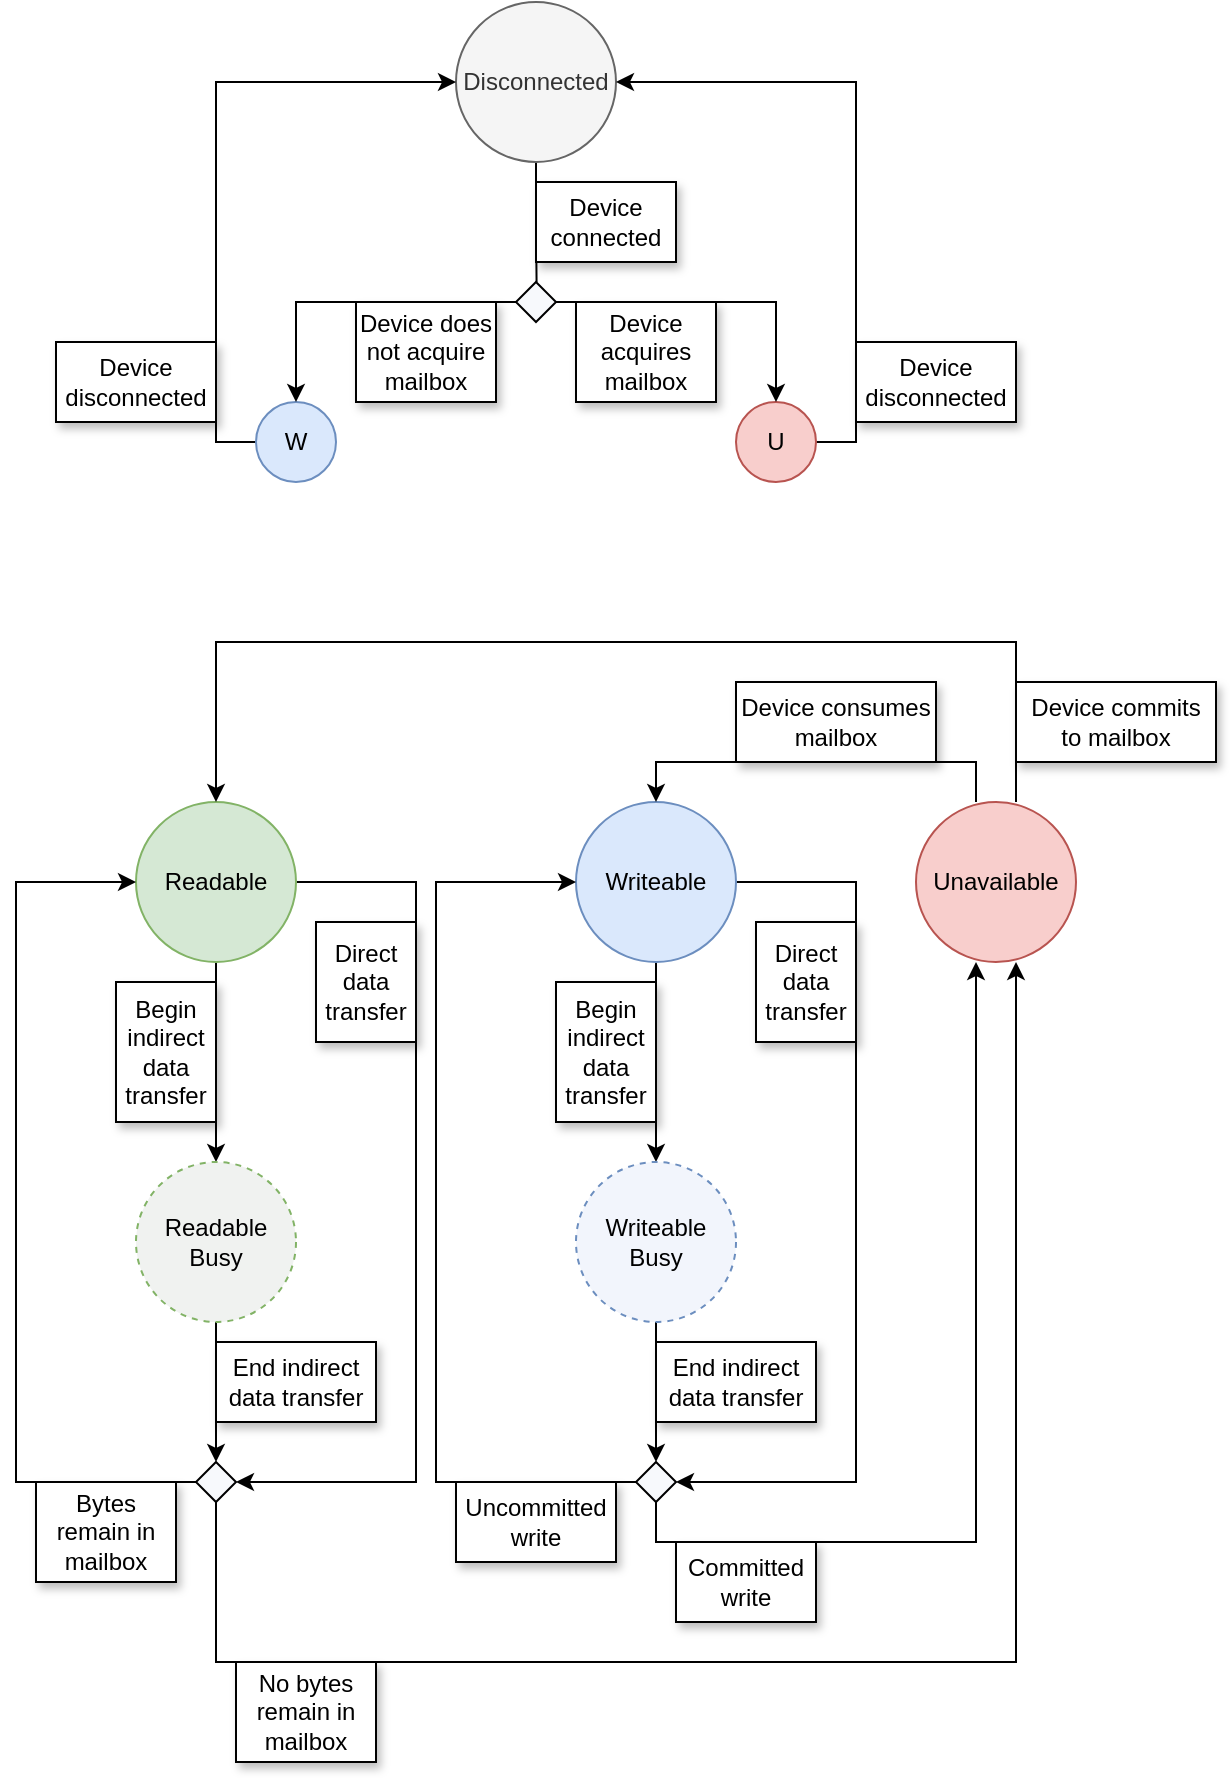 <mxfile version="15.8.6" type="device"><diagram id="HUJL6-z4i3BZxy1KPLvk" name="Page-1"><mxGraphModel dx="1718" dy="2064" grid="1" gridSize="10" guides="1" tooltips="1" connect="1" arrows="1" fold="1" page="1" pageScale="1" pageWidth="827" pageHeight="1169" math="0" shadow="0"><root><mxCell id="0"/><mxCell id="1" parent="0"/><mxCell id="4Bs9MA-83PHo5vFoCtsm-41" style="edgeStyle=orthogonalEdgeStyle;rounded=0;orthogonalLoop=1;jettySize=auto;html=1;exitX=0.5;exitY=1;exitDx=0;exitDy=0;entryX=0.5;entryY=0;entryDx=0;entryDy=0;endArrow=classic;endFill=1;" edge="1" parent="1" source="n9dDROVTC_NZdTjwTWoX-2" target="n9dDROVTC_NZdTjwTWoX-8"><mxGeometry relative="1" as="geometry"/></mxCell><mxCell id="4Bs9MA-83PHo5vFoCtsm-61" style="edgeStyle=orthogonalEdgeStyle;rounded=0;orthogonalLoop=1;jettySize=auto;html=1;exitX=1;exitY=0.5;exitDx=0;exitDy=0;entryX=1;entryY=0.5;entryDx=0;entryDy=0;endArrow=classic;endFill=1;" edge="1" parent="1" source="n9dDROVTC_NZdTjwTWoX-2" target="4Bs9MA-83PHo5vFoCtsm-50"><mxGeometry relative="1" as="geometry"><Array as="points"><mxPoint x="260" y="400"/><mxPoint x="260" y="700"/></Array></mxGeometry></mxCell><mxCell id="n9dDROVTC_NZdTjwTWoX-2" value="Readable" style="ellipse;whiteSpace=wrap;html=1;aspect=fixed;fillColor=#d5e8d4;strokeColor=#82b366;" parent="1" vertex="1"><mxGeometry x="120" y="360" width="80" height="80" as="geometry"/></mxCell><mxCell id="4Bs9MA-83PHo5vFoCtsm-43" style="edgeStyle=orthogonalEdgeStyle;rounded=0;orthogonalLoop=1;jettySize=auto;html=1;exitX=0.5;exitY=1;exitDx=0;exitDy=0;entryX=0.5;entryY=0;entryDx=0;entryDy=0;endArrow=classic;endFill=1;" edge="1" parent="1" source="n9dDROVTC_NZdTjwTWoX-3" target="n9dDROVTC_NZdTjwTWoX-9"><mxGeometry relative="1" as="geometry"/></mxCell><mxCell id="4Bs9MA-83PHo5vFoCtsm-57" style="edgeStyle=orthogonalEdgeStyle;rounded=0;orthogonalLoop=1;jettySize=auto;html=1;exitX=1;exitY=0.5;exitDx=0;exitDy=0;endArrow=classic;endFill=1;entryX=1;entryY=0.5;entryDx=0;entryDy=0;" edge="1" parent="1" source="n9dDROVTC_NZdTjwTWoX-3" target="4Bs9MA-83PHo5vFoCtsm-51"><mxGeometry relative="1" as="geometry"><mxPoint x="380" y="690" as="targetPoint"/><Array as="points"><mxPoint x="480" y="400"/><mxPoint x="480" y="700"/></Array></mxGeometry></mxCell><mxCell id="n9dDROVTC_NZdTjwTWoX-3" value="Writeable" style="ellipse;whiteSpace=wrap;html=1;aspect=fixed;fillColor=#dae8fc;strokeColor=#6c8ebf;" parent="1" vertex="1"><mxGeometry x="340" y="360" width="80" height="80" as="geometry"/></mxCell><mxCell id="n9dDROVTC_NZdTjwTWoX-22" style="edgeStyle=orthogonalEdgeStyle;rounded=0;orthogonalLoop=1;jettySize=auto;html=1;endArrow=classic;endFill=1;entryX=0.5;entryY=0;entryDx=0;entryDy=0;" parent="1" target="n9dDROVTC_NZdTjwTWoX-2" edge="1"><mxGeometry relative="1" as="geometry"><mxPoint x="160" y="320" as="targetPoint"/><mxPoint x="560" y="360" as="sourcePoint"/><Array as="points"><mxPoint x="560" y="280"/><mxPoint x="160" y="280"/></Array></mxGeometry></mxCell><mxCell id="n9dDROVTC_NZdTjwTWoX-4" value="Unavailable" style="ellipse;whiteSpace=wrap;html=1;aspect=fixed;fillColor=#f8cecc;strokeColor=#b85450;" parent="1" vertex="1"><mxGeometry x="510" y="360" width="80" height="80" as="geometry"/></mxCell><mxCell id="4Bs9MA-83PHo5vFoCtsm-59" style="edgeStyle=orthogonalEdgeStyle;rounded=0;orthogonalLoop=1;jettySize=auto;html=1;exitX=0.5;exitY=1;exitDx=0;exitDy=0;entryX=0.5;entryY=0;entryDx=0;entryDy=0;endArrow=classic;endFill=1;" edge="1" parent="1" source="n9dDROVTC_NZdTjwTWoX-8" target="4Bs9MA-83PHo5vFoCtsm-50"><mxGeometry relative="1" as="geometry"/></mxCell><mxCell id="n9dDROVTC_NZdTjwTWoX-8" value="Readable Busy" style="ellipse;whiteSpace=wrap;html=1;aspect=fixed;dashed=1;fillColor=#F0F2F0;strokeColor=#82b366;" parent="1" vertex="1"><mxGeometry x="120" y="540" width="80" height="80" as="geometry"/></mxCell><mxCell id="4Bs9MA-83PHo5vFoCtsm-65" style="edgeStyle=orthogonalEdgeStyle;rounded=0;orthogonalLoop=1;jettySize=auto;html=1;exitX=0.5;exitY=1;exitDx=0;exitDy=0;entryX=0.5;entryY=0;entryDx=0;entryDy=0;endArrow=classic;endFill=1;" edge="1" parent="1" source="n9dDROVTC_NZdTjwTWoX-9" target="4Bs9MA-83PHo5vFoCtsm-51"><mxGeometry relative="1" as="geometry"/></mxCell><mxCell id="n9dDROVTC_NZdTjwTWoX-9" value="Writeable Busy" style="ellipse;whiteSpace=wrap;html=1;aspect=fixed;dashed=1;fillColor=#F2F5FC;strokeColor=#6c8ebf;" parent="1" vertex="1"><mxGeometry x="340" y="540" width="80" height="80" as="geometry"/></mxCell><mxCell id="n9dDROVTC_NZdTjwTWoX-61" style="edgeStyle=orthogonalEdgeStyle;rounded=0;orthogonalLoop=1;jettySize=auto;html=1;exitX=0.5;exitY=1;exitDx=0;exitDy=0;endArrow=none;endFill=0;" parent="1" source="n9dDROVTC_NZdTjwTWoX-44" edge="1"><mxGeometry relative="1" as="geometry"><mxPoint x="320.286" y="100" as="targetPoint"/></mxGeometry></mxCell><mxCell id="n9dDROVTC_NZdTjwTWoX-44" value="Disconnected" style="ellipse;whiteSpace=wrap;html=1;aspect=fixed;fillColor=#f5f5f5;fontColor=#333333;strokeColor=#666666;" parent="1" vertex="1"><mxGeometry x="280" y="-40" width="80" height="80" as="geometry"/></mxCell><mxCell id="4Bs9MA-83PHo5vFoCtsm-78" style="edgeStyle=orthogonalEdgeStyle;rounded=0;orthogonalLoop=1;jettySize=auto;html=1;exitX=0;exitY=0.5;exitDx=0;exitDy=0;entryX=0;entryY=0.5;entryDx=0;entryDy=0;endArrow=classic;endFill=1;" edge="1" parent="1" source="n9dDROVTC_NZdTjwTWoX-68" target="n9dDROVTC_NZdTjwTWoX-44"><mxGeometry relative="1" as="geometry"/></mxCell><mxCell id="n9dDROVTC_NZdTjwTWoX-68" value="W" style="ellipse;whiteSpace=wrap;html=1;aspect=fixed;fillColor=#dae8fc;strokeColor=#6c8ebf;" parent="1" vertex="1"><mxGeometry x="180" y="160" width="40" height="40" as="geometry"/></mxCell><mxCell id="4Bs9MA-83PHo5vFoCtsm-79" style="edgeStyle=orthogonalEdgeStyle;rounded=0;orthogonalLoop=1;jettySize=auto;html=1;exitX=1;exitY=0.5;exitDx=0;exitDy=0;entryX=1;entryY=0.5;entryDx=0;entryDy=0;endArrow=classic;endFill=1;" edge="1" parent="1" source="n9dDROVTC_NZdTjwTWoX-69" target="n9dDROVTC_NZdTjwTWoX-44"><mxGeometry relative="1" as="geometry"/></mxCell><mxCell id="n9dDROVTC_NZdTjwTWoX-69" value="U" style="ellipse;whiteSpace=wrap;html=1;aspect=fixed;fillColor=#f8cecc;strokeColor=#b85450;" parent="1" vertex="1"><mxGeometry x="420" y="160" width="40" height="40" as="geometry"/></mxCell><mxCell id="4Bs9MA-83PHo5vFoCtsm-6" value="&lt;div&gt;Begin&lt;/div&gt;&lt;div&gt;indirect&lt;/div&gt;&lt;div&gt;data&lt;/div&gt;&lt;div&gt;transfer&lt;br&gt;&lt;/div&gt;" style="rounded=0;whiteSpace=wrap;html=1;shadow=1;" vertex="1" parent="1"><mxGeometry x="330" y="450" width="50" height="70" as="geometry"/></mxCell><mxCell id="4Bs9MA-83PHo5vFoCtsm-76" style="edgeStyle=orthogonalEdgeStyle;rounded=0;orthogonalLoop=1;jettySize=auto;html=1;exitX=0;exitY=0.5;exitDx=0;exitDy=0;entryX=0.5;entryY=0;entryDx=0;entryDy=0;endArrow=classic;endFill=1;" edge="1" parent="1" source="4Bs9MA-83PHo5vFoCtsm-36" target="n9dDROVTC_NZdTjwTWoX-68"><mxGeometry relative="1" as="geometry"/></mxCell><mxCell id="4Bs9MA-83PHo5vFoCtsm-77" style="edgeStyle=orthogonalEdgeStyle;rounded=0;orthogonalLoop=1;jettySize=auto;html=1;exitX=1;exitY=0.5;exitDx=0;exitDy=0;entryX=0.5;entryY=0;entryDx=0;entryDy=0;endArrow=classic;endFill=1;" edge="1" parent="1" source="4Bs9MA-83PHo5vFoCtsm-36" target="n9dDROVTC_NZdTjwTWoX-69"><mxGeometry relative="1" as="geometry"/></mxCell><mxCell id="4Bs9MA-83PHo5vFoCtsm-36" value="" style="rhombus;whiteSpace=wrap;html=1;fillColor=#F7F9FC;" vertex="1" parent="1"><mxGeometry x="310" y="100" width="20" height="20" as="geometry"/></mxCell><mxCell id="4Bs9MA-83PHo5vFoCtsm-38" value="" style="endArrow=classic;html=1;rounded=0;entryX=0.5;entryY=0;entryDx=0;entryDy=0;" edge="1" parent="1" target="n9dDROVTC_NZdTjwTWoX-3"><mxGeometry width="50" height="50" relative="1" as="geometry"><mxPoint x="540" y="360" as="sourcePoint"/><mxPoint x="460" y="330" as="targetPoint"/><Array as="points"><mxPoint x="540" y="340"/><mxPoint x="380" y="340"/></Array></mxGeometry></mxCell><mxCell id="4Bs9MA-83PHo5vFoCtsm-39" value="&lt;div&gt;Device commits&lt;/div&gt;&lt;div&gt;to mailbox&lt;br&gt;&lt;/div&gt;" style="rounded=0;whiteSpace=wrap;html=1;shadow=1;" vertex="1" parent="1"><mxGeometry x="560" y="300" width="100" height="40" as="geometry"/></mxCell><mxCell id="4Bs9MA-83PHo5vFoCtsm-40" value="&lt;div&gt;Device consumes&lt;/div&gt;&lt;div&gt;mailbox&lt;br&gt;&lt;/div&gt;" style="rounded=0;whiteSpace=wrap;html=1;shadow=1;" vertex="1" parent="1"><mxGeometry x="420" y="300" width="100" height="40" as="geometry"/></mxCell><mxCell id="4Bs9MA-83PHo5vFoCtsm-44" value="&lt;div&gt;Begin&lt;/div&gt;&lt;div&gt;indirect&lt;/div&gt;&lt;div&gt;data&lt;/div&gt;&lt;div&gt;transfer&lt;br&gt;&lt;/div&gt;" style="rounded=0;whiteSpace=wrap;html=1;shadow=1;" vertex="1" parent="1"><mxGeometry x="110" y="450" width="50" height="70" as="geometry"/></mxCell><mxCell id="4Bs9MA-83PHo5vFoCtsm-47" value="&lt;div&gt;End indirect&lt;/div&gt;&lt;div&gt;data transfer&lt;br&gt;&lt;/div&gt;" style="rounded=0;whiteSpace=wrap;html=1;shadow=1;" vertex="1" parent="1"><mxGeometry x="160" y="630" width="80" height="40" as="geometry"/></mxCell><mxCell id="4Bs9MA-83PHo5vFoCtsm-49" value="&lt;div&gt;End indirect&lt;/div&gt;&lt;div&gt;data transfer&lt;br&gt;&lt;/div&gt;" style="rounded=0;whiteSpace=wrap;html=1;shadow=1;" vertex="1" parent="1"><mxGeometry x="380" y="630" width="80" height="40" as="geometry"/></mxCell><mxCell id="4Bs9MA-83PHo5vFoCtsm-64" style="edgeStyle=orthogonalEdgeStyle;rounded=0;orthogonalLoop=1;jettySize=auto;html=1;exitX=0;exitY=0.5;exitDx=0;exitDy=0;entryX=0;entryY=0.5;entryDx=0;entryDy=0;endArrow=classic;endFill=1;" edge="1" parent="1" source="4Bs9MA-83PHo5vFoCtsm-51" target="n9dDROVTC_NZdTjwTWoX-3"><mxGeometry relative="1" as="geometry"><Array as="points"><mxPoint x="270" y="700"/><mxPoint x="270" y="400"/></Array></mxGeometry></mxCell><mxCell id="4Bs9MA-83PHo5vFoCtsm-66" style="edgeStyle=orthogonalEdgeStyle;rounded=0;orthogonalLoop=1;jettySize=auto;html=1;exitX=0.5;exitY=1;exitDx=0;exitDy=0;endArrow=classic;endFill=1;" edge="1" parent="1" source="4Bs9MA-83PHo5vFoCtsm-51"><mxGeometry relative="1" as="geometry"><mxPoint x="540" y="440" as="targetPoint"/><Array as="points"><mxPoint x="380" y="730"/><mxPoint x="540" y="730"/></Array></mxGeometry></mxCell><mxCell id="4Bs9MA-83PHo5vFoCtsm-51" value="" style="rhombus;whiteSpace=wrap;html=1;fillColor=#F7F9FC;" vertex="1" parent="1"><mxGeometry x="370" y="690" width="20" height="20" as="geometry"/></mxCell><mxCell id="4Bs9MA-83PHo5vFoCtsm-60" style="edgeStyle=orthogonalEdgeStyle;rounded=0;orthogonalLoop=1;jettySize=auto;html=1;exitX=0;exitY=0.5;exitDx=0;exitDy=0;entryX=0;entryY=0.5;entryDx=0;entryDy=0;endArrow=classic;endFill=1;" edge="1" parent="1" source="4Bs9MA-83PHo5vFoCtsm-50" target="n9dDROVTC_NZdTjwTWoX-2"><mxGeometry relative="1" as="geometry"><Array as="points"><mxPoint x="60" y="700"/><mxPoint x="60" y="400"/></Array></mxGeometry></mxCell><mxCell id="4Bs9MA-83PHo5vFoCtsm-67" style="edgeStyle=orthogonalEdgeStyle;rounded=0;orthogonalLoop=1;jettySize=auto;html=1;exitX=0.5;exitY=1;exitDx=0;exitDy=0;endArrow=classic;endFill=1;" edge="1" parent="1" source="4Bs9MA-83PHo5vFoCtsm-50"><mxGeometry relative="1" as="geometry"><mxPoint x="560" y="440" as="targetPoint"/><Array as="points"><mxPoint x="160" y="790"/><mxPoint x="560" y="790"/></Array></mxGeometry></mxCell><mxCell id="4Bs9MA-83PHo5vFoCtsm-50" value="" style="rhombus;whiteSpace=wrap;html=1;fillColor=#F7F9FC;" vertex="1" parent="1"><mxGeometry x="150" y="690" width="20" height="20" as="geometry"/></mxCell><mxCell id="4Bs9MA-83PHo5vFoCtsm-62" value="" style="endArrow=none;html=1;rounded=0;" edge="1" parent="1" target="4Bs9MA-83PHo5vFoCtsm-50"><mxGeometry width="50" height="50" relative="1" as="geometry"><mxPoint x="160" y="690" as="sourcePoint"/><mxPoint x="580" y="440" as="targetPoint"/><Array as="points"/></mxGeometry></mxCell><mxCell id="4Bs9MA-83PHo5vFoCtsm-68" value="&lt;div&gt;Direct&lt;/div&gt;&lt;div&gt;data&lt;/div&gt;&lt;div&gt;transfer&lt;br&gt;&lt;/div&gt;" style="rounded=0;whiteSpace=wrap;html=1;shadow=1;" vertex="1" parent="1"><mxGeometry x="210" y="420" width="50" height="60" as="geometry"/></mxCell><mxCell id="4Bs9MA-83PHo5vFoCtsm-70" value="&lt;div&gt;Direct&lt;/div&gt;&lt;div&gt;data&lt;/div&gt;&lt;div&gt;transfer&lt;br&gt;&lt;/div&gt;" style="rounded=0;whiteSpace=wrap;html=1;shadow=1;" vertex="1" parent="1"><mxGeometry x="430" y="420" width="50" height="60" as="geometry"/></mxCell><mxCell id="4Bs9MA-83PHo5vFoCtsm-72" value="&lt;div&gt;Committed&lt;/div&gt;&lt;div&gt;write&lt;br&gt;&lt;/div&gt;" style="rounded=0;whiteSpace=wrap;html=1;shadow=1;" vertex="1" parent="1"><mxGeometry x="390" y="730" width="70" height="40" as="geometry"/></mxCell><mxCell id="4Bs9MA-83PHo5vFoCtsm-73" value="&lt;div&gt;Uncommitted&lt;/div&gt;&lt;div&gt;write&lt;br&gt;&lt;/div&gt;" style="rounded=0;whiteSpace=wrap;html=1;shadow=1;" vertex="1" parent="1"><mxGeometry x="280" y="700" width="80" height="40" as="geometry"/></mxCell><mxCell id="4Bs9MA-83PHo5vFoCtsm-74" value="Bytes remain in mailbox" style="rounded=0;whiteSpace=wrap;html=1;shadow=1;" vertex="1" parent="1"><mxGeometry x="70" y="700" width="70" height="50" as="geometry"/></mxCell><mxCell id="4Bs9MA-83PHo5vFoCtsm-75" value="No bytes remain in mailbox" style="rounded=0;whiteSpace=wrap;html=1;shadow=1;" vertex="1" parent="1"><mxGeometry x="170" y="790" width="70" height="50" as="geometry"/></mxCell><mxCell id="4Bs9MA-83PHo5vFoCtsm-80" value="Device connected" style="rounded=0;whiteSpace=wrap;html=1;shadow=1;" vertex="1" parent="1"><mxGeometry x="320" y="50" width="70" height="40" as="geometry"/></mxCell><mxCell id="4Bs9MA-83PHo5vFoCtsm-81" value="Device does not acquire mailbox" style="rounded=0;whiteSpace=wrap;html=1;shadow=1;" vertex="1" parent="1"><mxGeometry x="230" y="110" width="70" height="50" as="geometry"/></mxCell><mxCell id="4Bs9MA-83PHo5vFoCtsm-82" value="Device acquires mailbox" style="rounded=0;whiteSpace=wrap;html=1;shadow=1;" vertex="1" parent="1"><mxGeometry x="340" y="110" width="70" height="50" as="geometry"/></mxCell><mxCell id="4Bs9MA-83PHo5vFoCtsm-83" value="Device disconnected" style="rounded=0;whiteSpace=wrap;html=1;shadow=1;" vertex="1" parent="1"><mxGeometry x="80" y="130" width="80" height="40" as="geometry"/></mxCell><mxCell id="4Bs9MA-83PHo5vFoCtsm-84" value="Device disconnected" style="rounded=0;whiteSpace=wrap;html=1;shadow=1;" vertex="1" parent="1"><mxGeometry x="480" y="130" width="80" height="40" as="geometry"/></mxCell></root></mxGraphModel></diagram></mxfile>